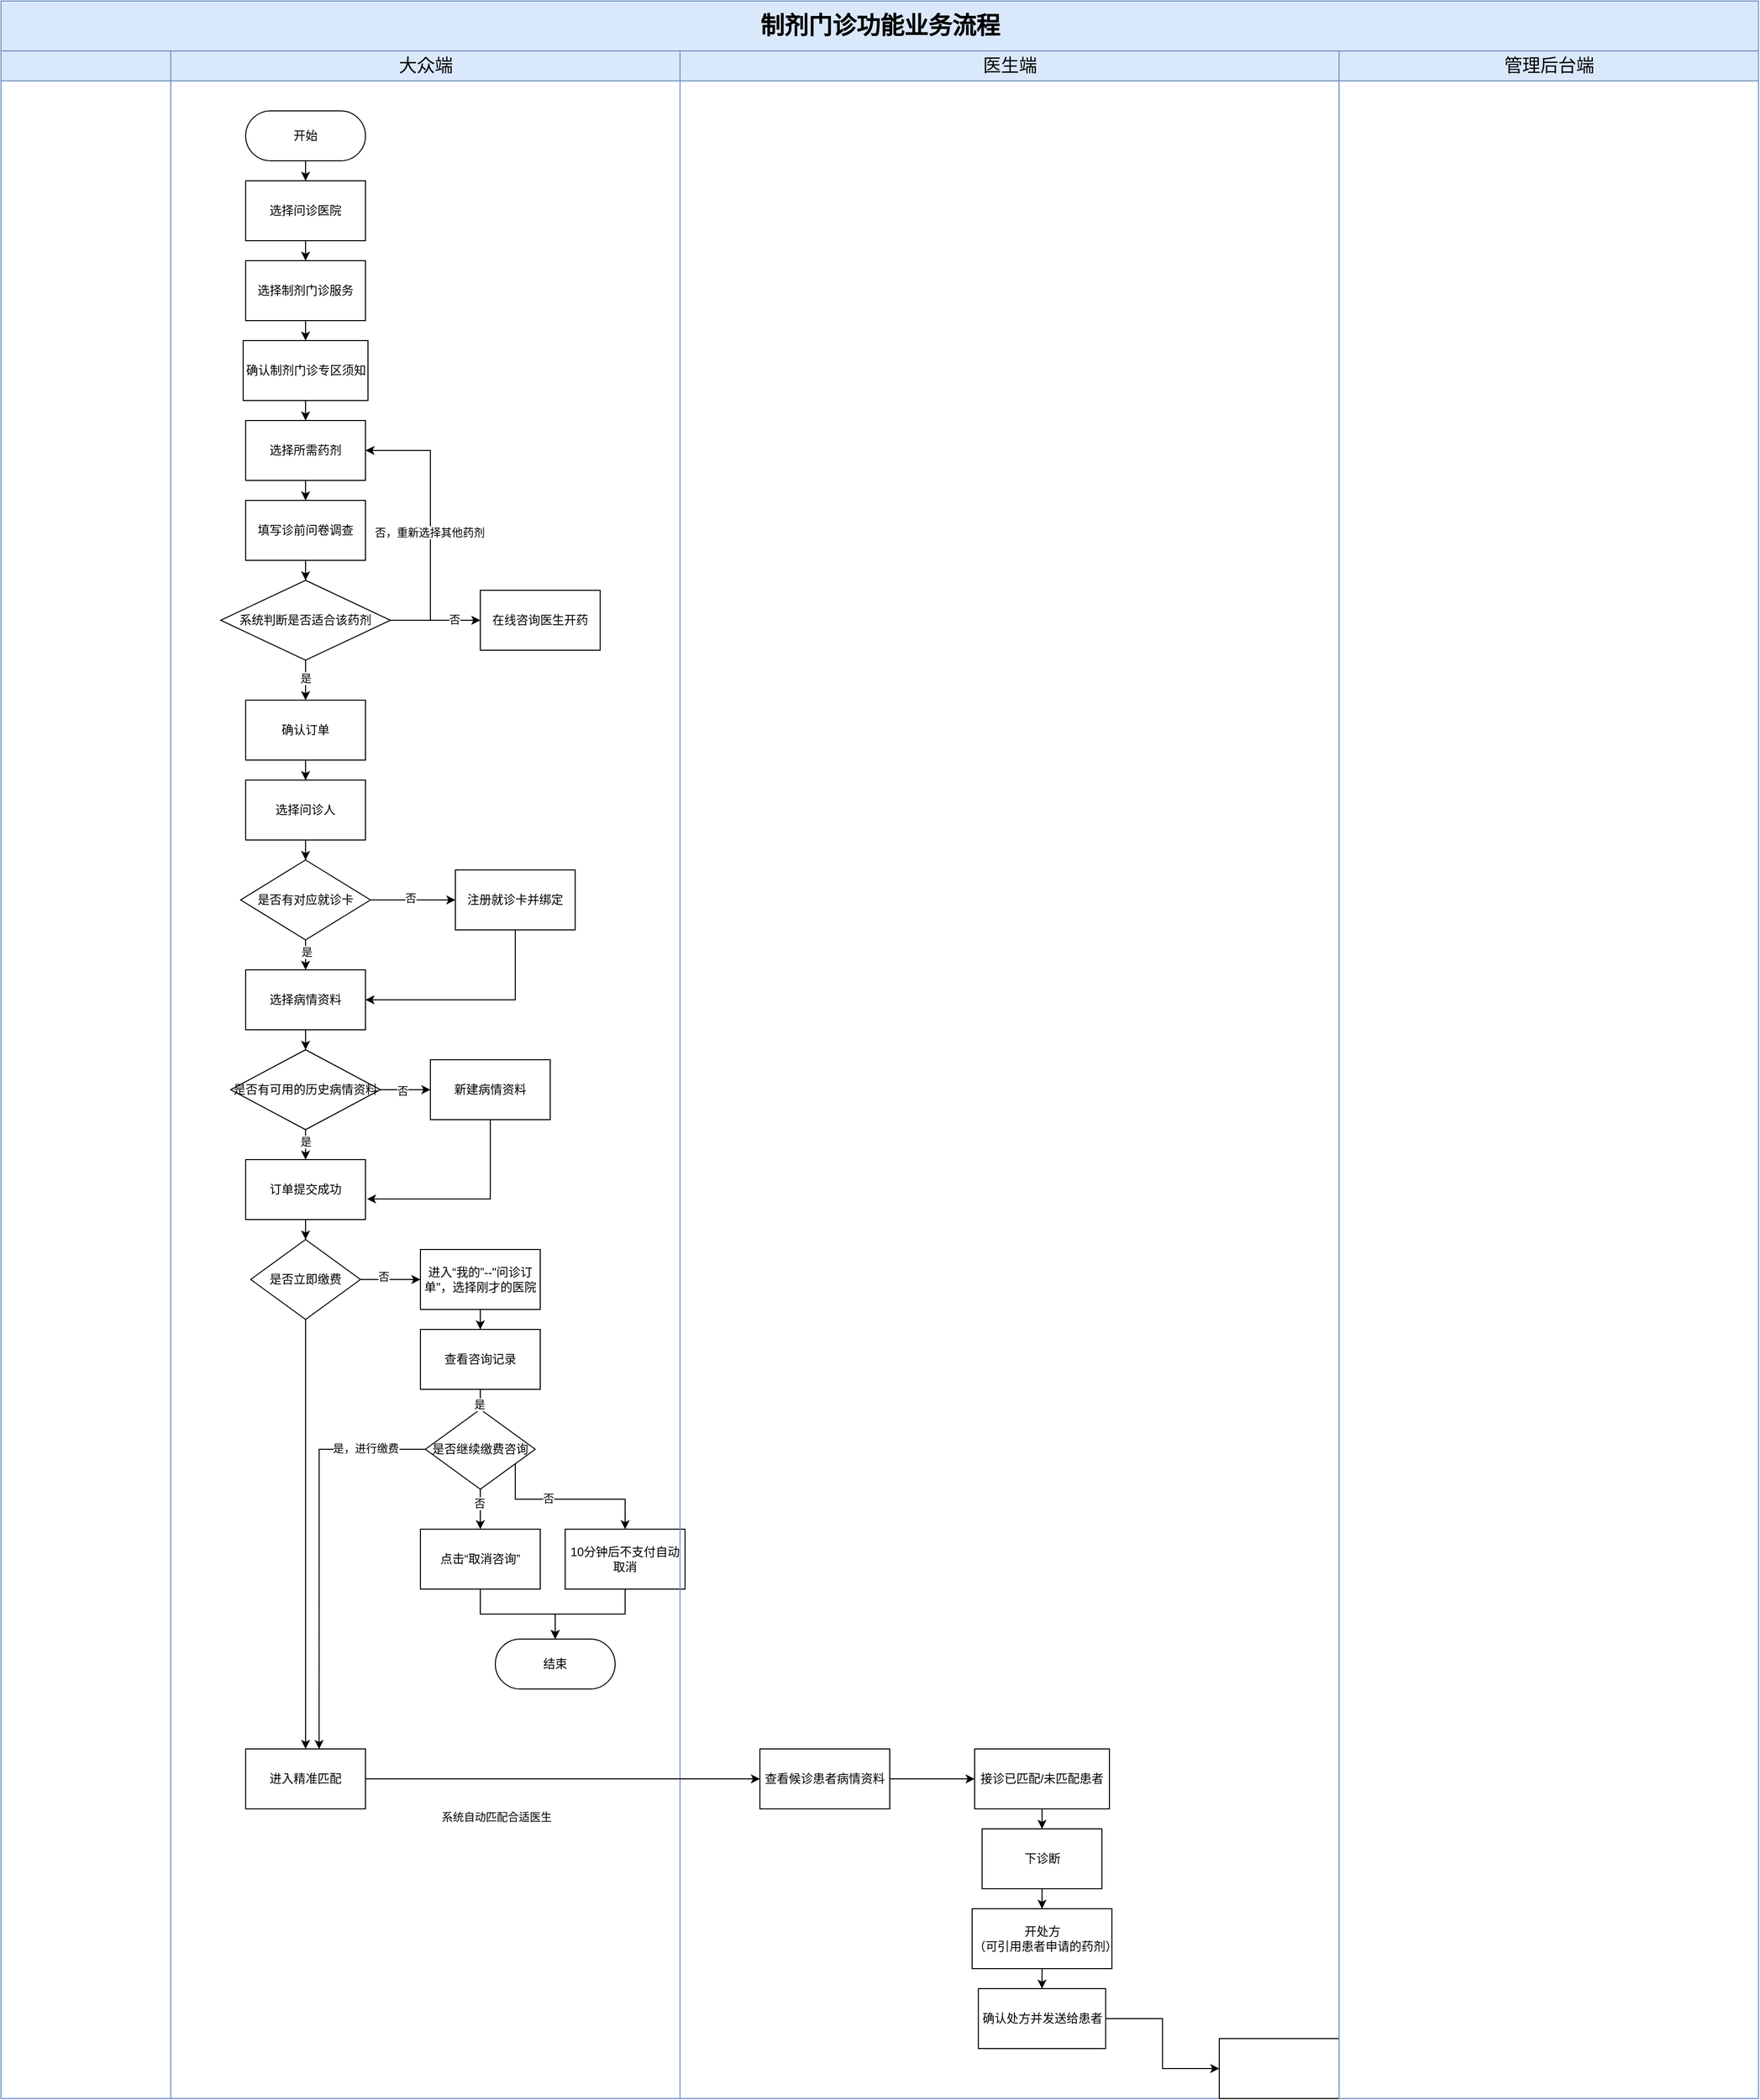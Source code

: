 <mxfile version="27.1.3">
  <diagram name="Page-1" id="74e2e168-ea6b-b213-b513-2b3c1d86103e">
    <mxGraphModel dx="837" dy="417" grid="1" gridSize="10" guides="1" tooltips="1" connect="1" arrows="1" fold="1" page="1" pageScale="1" pageWidth="1100" pageHeight="850" background="none" math="0" shadow="0">
      <root>
        <mxCell id="0" />
        <mxCell id="1" parent="0" />
        <mxCell id="77e6c97f196da883-1" value="&lt;p class=&quot;MsoNormal&quot;&gt;&lt;span style=&quot;font-family: 宋体;&quot;&gt;&lt;font style=&quot;font-size: 24px;&quot;&gt;制剂门诊功能业务流程&lt;/font&gt;&lt;/span&gt;&lt;/p&gt;" style="swimlane;html=1;childLayout=stackLayout;startSize=50;rounded=0;shadow=0;labelBackgroundColor=none;strokeWidth=1;fontFamily=Verdana;fontSize=8;align=center;fillColor=#dae8fc;strokeColor=#6c8ebf;" parent="1" vertex="1">
          <mxGeometry x="210" y="70" width="1760" height="2100" as="geometry">
            <mxRectangle x="80" y="70" width="280" height="60" as="alternateBounds" />
          </mxGeometry>
        </mxCell>
        <mxCell id="Vj2CczaLzuFjUElGhAKb-7" style="swimlane;html=1;startSize=30;fillColor=#dae8fc;strokeColor=#6c8ebf;align=center;" vertex="1" parent="77e6c97f196da883-1">
          <mxGeometry y="50" width="170" height="2050" as="geometry" />
        </mxCell>
        <mxCell id="77e6c97f196da883-6" value="&lt;font style=&quot;font-size: 18px; font-weight: normal;&quot;&gt;大众端&lt;/font&gt;" style="swimlane;html=1;startSize=30;fillColor=#dae8fc;strokeColor=#6c8ebf;align=center;" parent="77e6c97f196da883-1" vertex="1">
          <mxGeometry x="170" y="50" width="510" height="2050" as="geometry" />
        </mxCell>
        <mxCell id="fR7NPAVBZMRlf3rJHc6e-7" value="" style="edgeStyle=orthogonalEdgeStyle;rounded=0;orthogonalLoop=1;jettySize=auto;html=1;" parent="77e6c97f196da883-6" source="fR7NPAVBZMRlf3rJHc6e-5" target="fR7NPAVBZMRlf3rJHc6e-6" edge="1">
          <mxGeometry relative="1" as="geometry" />
        </mxCell>
        <mxCell id="fR7NPAVBZMRlf3rJHc6e-5" value="开始" style="rounded=1;whiteSpace=wrap;html=1;arcSize=50;" parent="77e6c97f196da883-6" vertex="1">
          <mxGeometry x="75" y="60" width="120" height="50" as="geometry" />
        </mxCell>
        <mxCell id="fR7NPAVBZMRlf3rJHc6e-9" value="" style="edgeStyle=orthogonalEdgeStyle;rounded=0;orthogonalLoop=1;jettySize=auto;html=1;" parent="77e6c97f196da883-6" source="fR7NPAVBZMRlf3rJHc6e-6" target="fR7NPAVBZMRlf3rJHc6e-8" edge="1">
          <mxGeometry relative="1" as="geometry" />
        </mxCell>
        <mxCell id="fR7NPAVBZMRlf3rJHc6e-6" value="选择问诊医院" style="rounded=0;whiteSpace=wrap;html=1;" parent="77e6c97f196da883-6" vertex="1">
          <mxGeometry x="75" y="130" width="120" height="60" as="geometry" />
        </mxCell>
        <mxCell id="fR7NPAVBZMRlf3rJHc6e-11" value="" style="edgeStyle=orthogonalEdgeStyle;rounded=0;orthogonalLoop=1;jettySize=auto;html=1;" parent="77e6c97f196da883-6" source="fR7NPAVBZMRlf3rJHc6e-8" target="fR7NPAVBZMRlf3rJHc6e-10" edge="1">
          <mxGeometry relative="1" as="geometry" />
        </mxCell>
        <mxCell id="fR7NPAVBZMRlf3rJHc6e-8" value="选择制剂门诊服务" style="whiteSpace=wrap;html=1;rounded=0;" parent="77e6c97f196da883-6" vertex="1">
          <mxGeometry x="75" y="210" width="120" height="60" as="geometry" />
        </mxCell>
        <mxCell id="fR7NPAVBZMRlf3rJHc6e-13" value="" style="edgeStyle=orthogonalEdgeStyle;rounded=0;orthogonalLoop=1;jettySize=auto;html=1;" parent="77e6c97f196da883-6" source="fR7NPAVBZMRlf3rJHc6e-10" target="fR7NPAVBZMRlf3rJHc6e-12" edge="1">
          <mxGeometry relative="1" as="geometry" />
        </mxCell>
        <mxCell id="fR7NPAVBZMRlf3rJHc6e-10" value="确认制剂门诊专区须知" style="whiteSpace=wrap;html=1;rounded=0;" parent="77e6c97f196da883-6" vertex="1">
          <mxGeometry x="72.5" y="290" width="125" height="60" as="geometry" />
        </mxCell>
        <mxCell id="fR7NPAVBZMRlf3rJHc6e-15" value="" style="edgeStyle=orthogonalEdgeStyle;rounded=0;orthogonalLoop=1;jettySize=auto;html=1;" parent="77e6c97f196da883-6" source="fR7NPAVBZMRlf3rJHc6e-12" target="fR7NPAVBZMRlf3rJHc6e-14" edge="1">
          <mxGeometry relative="1" as="geometry" />
        </mxCell>
        <mxCell id="fR7NPAVBZMRlf3rJHc6e-12" value="选择所需药剂" style="whiteSpace=wrap;html=1;rounded=0;" parent="77e6c97f196da883-6" vertex="1">
          <mxGeometry x="75" y="370" width="120" height="60" as="geometry" />
        </mxCell>
        <mxCell id="fR7NPAVBZMRlf3rJHc6e-17" value="" style="edgeStyle=orthogonalEdgeStyle;rounded=0;orthogonalLoop=1;jettySize=auto;html=1;" parent="77e6c97f196da883-6" source="fR7NPAVBZMRlf3rJHc6e-14" target="fR7NPAVBZMRlf3rJHc6e-16" edge="1">
          <mxGeometry relative="1" as="geometry" />
        </mxCell>
        <mxCell id="fR7NPAVBZMRlf3rJHc6e-14" value="填写诊前问卷调查" style="whiteSpace=wrap;html=1;rounded=0;" parent="77e6c97f196da883-6" vertex="1">
          <mxGeometry x="75" y="450" width="120" height="60" as="geometry" />
        </mxCell>
        <mxCell id="fR7NPAVBZMRlf3rJHc6e-19" value="" style="edgeStyle=orthogonalEdgeStyle;rounded=0;orthogonalLoop=1;jettySize=auto;html=1;" parent="77e6c97f196da883-6" source="fR7NPAVBZMRlf3rJHc6e-16" target="fR7NPAVBZMRlf3rJHc6e-18" edge="1">
          <mxGeometry relative="1" as="geometry" />
        </mxCell>
        <mxCell id="fR7NPAVBZMRlf3rJHc6e-20" value="是" style="edgeLabel;html=1;align=center;verticalAlign=middle;resizable=0;points=[];" parent="fR7NPAVBZMRlf3rJHc6e-19" vertex="1" connectable="0">
          <mxGeometry x="-0.12" relative="1" as="geometry">
            <mxPoint as="offset" />
          </mxGeometry>
        </mxCell>
        <mxCell id="fR7NPAVBZMRlf3rJHc6e-22" value="" style="edgeStyle=orthogonalEdgeStyle;rounded=0;orthogonalLoop=1;jettySize=auto;html=1;entryX=0;entryY=0.5;entryDx=0;entryDy=0;" parent="77e6c97f196da883-6" source="fR7NPAVBZMRlf3rJHc6e-16" target="fR7NPAVBZMRlf3rJHc6e-21" edge="1">
          <mxGeometry relative="1" as="geometry">
            <Array as="points">
              <mxPoint x="280" y="570" />
              <mxPoint x="280" y="570" />
            </Array>
          </mxGeometry>
        </mxCell>
        <mxCell id="fR7NPAVBZMRlf3rJHc6e-25" value="否" style="edgeLabel;html=1;align=center;verticalAlign=middle;resizable=0;points=[];" parent="fR7NPAVBZMRlf3rJHc6e-22" vertex="1" connectable="0">
          <mxGeometry x="0.409" y="1" relative="1" as="geometry">
            <mxPoint as="offset" />
          </mxGeometry>
        </mxCell>
        <mxCell id="fR7NPAVBZMRlf3rJHc6e-16" value="系统判断是否适合该药剂" style="rhombus;whiteSpace=wrap;html=1;rounded=0;" parent="77e6c97f196da883-6" vertex="1">
          <mxGeometry x="50" y="530" width="170" height="80" as="geometry" />
        </mxCell>
        <mxCell id="fR7NPAVBZMRlf3rJHc6e-27" value="" style="edgeStyle=orthogonalEdgeStyle;rounded=0;orthogonalLoop=1;jettySize=auto;html=1;" parent="77e6c97f196da883-6" source="fR7NPAVBZMRlf3rJHc6e-18" target="fR7NPAVBZMRlf3rJHc6e-26" edge="1">
          <mxGeometry relative="1" as="geometry" />
        </mxCell>
        <mxCell id="fR7NPAVBZMRlf3rJHc6e-18" value="确认订单" style="whiteSpace=wrap;html=1;rounded=0;" parent="77e6c97f196da883-6" vertex="1">
          <mxGeometry x="75" y="650" width="120" height="60" as="geometry" />
        </mxCell>
        <mxCell id="fR7NPAVBZMRlf3rJHc6e-21" value="在线咨询医生开药" style="whiteSpace=wrap;html=1;rounded=0;" parent="77e6c97f196da883-6" vertex="1">
          <mxGeometry x="310" y="540" width="120" height="60" as="geometry" />
        </mxCell>
        <mxCell id="fR7NPAVBZMRlf3rJHc6e-23" value="" style="endArrow=classic;html=1;rounded=0;exitX=1;exitY=0.5;exitDx=0;exitDy=0;entryX=1;entryY=0.5;entryDx=0;entryDy=0;endFill=1;" parent="77e6c97f196da883-6" source="fR7NPAVBZMRlf3rJHc6e-16" target="fR7NPAVBZMRlf3rJHc6e-12" edge="1">
          <mxGeometry width="50" height="50" relative="1" as="geometry">
            <mxPoint x="400" y="650" as="sourcePoint" />
            <mxPoint x="450" y="600" as="targetPoint" />
            <Array as="points">
              <mxPoint x="260" y="570" />
              <mxPoint x="260" y="400" />
            </Array>
          </mxGeometry>
        </mxCell>
        <mxCell id="fR7NPAVBZMRlf3rJHc6e-24" value="否，重新选择其他药剂" style="edgeLabel;html=1;align=center;verticalAlign=middle;resizable=0;points=[];" parent="fR7NPAVBZMRlf3rJHc6e-23" vertex="1" connectable="0">
          <mxGeometry x="-0.066" y="1" relative="1" as="geometry">
            <mxPoint as="offset" />
          </mxGeometry>
        </mxCell>
        <mxCell id="fR7NPAVBZMRlf3rJHc6e-32" value="" style="edgeStyle=orthogonalEdgeStyle;rounded=0;orthogonalLoop=1;jettySize=auto;html=1;" parent="77e6c97f196da883-6" source="fR7NPAVBZMRlf3rJHc6e-26" target="fR7NPAVBZMRlf3rJHc6e-31" edge="1">
          <mxGeometry relative="1" as="geometry" />
        </mxCell>
        <mxCell id="fR7NPAVBZMRlf3rJHc6e-26" value="选择问诊人" style="whiteSpace=wrap;html=1;rounded=0;" parent="77e6c97f196da883-6" vertex="1">
          <mxGeometry x="75" y="730" width="120" height="60" as="geometry" />
        </mxCell>
        <mxCell id="fR7NPAVBZMRlf3rJHc6e-34" value="" style="edgeStyle=orthogonalEdgeStyle;rounded=0;orthogonalLoop=1;jettySize=auto;html=1;" parent="77e6c97f196da883-6" source="fR7NPAVBZMRlf3rJHc6e-31" target="fR7NPAVBZMRlf3rJHc6e-33" edge="1">
          <mxGeometry relative="1" as="geometry" />
        </mxCell>
        <mxCell id="fR7NPAVBZMRlf3rJHc6e-42" value="是" style="edgeLabel;html=1;align=center;verticalAlign=middle;resizable=0;points=[];" parent="fR7NPAVBZMRlf3rJHc6e-34" vertex="1" connectable="0">
          <mxGeometry x="-0.538" y="1" relative="1" as="geometry">
            <mxPoint as="offset" />
          </mxGeometry>
        </mxCell>
        <mxCell id="fR7NPAVBZMRlf3rJHc6e-38" value="" style="edgeStyle=orthogonalEdgeStyle;rounded=0;orthogonalLoop=1;jettySize=auto;html=1;" parent="77e6c97f196da883-6" source="fR7NPAVBZMRlf3rJHc6e-31" target="fR7NPAVBZMRlf3rJHc6e-37" edge="1">
          <mxGeometry relative="1" as="geometry" />
        </mxCell>
        <mxCell id="fR7NPAVBZMRlf3rJHc6e-41" value="否" style="edgeLabel;html=1;align=center;verticalAlign=middle;resizable=0;points=[];" parent="fR7NPAVBZMRlf3rJHc6e-38" vertex="1" connectable="0">
          <mxGeometry x="-0.06" y="2" relative="1" as="geometry">
            <mxPoint as="offset" />
          </mxGeometry>
        </mxCell>
        <mxCell id="fR7NPAVBZMRlf3rJHc6e-31" value="是否有对应就诊卡" style="rhombus;whiteSpace=wrap;html=1;rounded=0;" parent="77e6c97f196da883-6" vertex="1">
          <mxGeometry x="70" y="810" width="130" height="80" as="geometry" />
        </mxCell>
        <mxCell id="fR7NPAVBZMRlf3rJHc6e-46" value="" style="edgeStyle=orthogonalEdgeStyle;rounded=0;orthogonalLoop=1;jettySize=auto;html=1;" parent="77e6c97f196da883-6" source="fR7NPAVBZMRlf3rJHc6e-33" target="fR7NPAVBZMRlf3rJHc6e-45" edge="1">
          <mxGeometry relative="1" as="geometry" />
        </mxCell>
        <mxCell id="fR7NPAVBZMRlf3rJHc6e-33" value="选择病情资料" style="whiteSpace=wrap;html=1;rounded=0;" parent="77e6c97f196da883-6" vertex="1">
          <mxGeometry x="75" y="920" width="120" height="60" as="geometry" />
        </mxCell>
        <mxCell id="fR7NPAVBZMRlf3rJHc6e-40" value="" style="edgeStyle=orthogonalEdgeStyle;rounded=0;orthogonalLoop=1;jettySize=auto;html=1;entryX=1;entryY=0.5;entryDx=0;entryDy=0;exitX=0.5;exitY=1;exitDx=0;exitDy=0;" parent="77e6c97f196da883-6" source="fR7NPAVBZMRlf3rJHc6e-37" target="fR7NPAVBZMRlf3rJHc6e-33" edge="1">
          <mxGeometry relative="1" as="geometry">
            <mxPoint x="330" y="910" as="sourcePoint" />
            <mxPoint x="222.5" y="960" as="targetPoint" />
            <Array as="points">
              <mxPoint x="345" y="950" />
            </Array>
          </mxGeometry>
        </mxCell>
        <mxCell id="fR7NPAVBZMRlf3rJHc6e-37" value="注册就诊卡并绑定" style="whiteSpace=wrap;html=1;rounded=0;" parent="77e6c97f196da883-6" vertex="1">
          <mxGeometry x="285" y="820" width="120" height="60" as="geometry" />
        </mxCell>
        <mxCell id="fR7NPAVBZMRlf3rJHc6e-48" value="" style="edgeStyle=orthogonalEdgeStyle;rounded=0;orthogonalLoop=1;jettySize=auto;html=1;" parent="77e6c97f196da883-6" source="fR7NPAVBZMRlf3rJHc6e-45" target="fR7NPAVBZMRlf3rJHc6e-47" edge="1">
          <mxGeometry relative="1" as="geometry" />
        </mxCell>
        <mxCell id="fR7NPAVBZMRlf3rJHc6e-49" value="是" style="edgeLabel;html=1;align=center;verticalAlign=middle;resizable=0;points=[];" parent="fR7NPAVBZMRlf3rJHc6e-48" vertex="1" connectable="0">
          <mxGeometry x="-0.546" relative="1" as="geometry">
            <mxPoint as="offset" />
          </mxGeometry>
        </mxCell>
        <mxCell id="fR7NPAVBZMRlf3rJHc6e-51" value="" style="edgeStyle=orthogonalEdgeStyle;rounded=0;orthogonalLoop=1;jettySize=auto;html=1;" parent="77e6c97f196da883-6" source="fR7NPAVBZMRlf3rJHc6e-45" target="fR7NPAVBZMRlf3rJHc6e-50" edge="1">
          <mxGeometry relative="1" as="geometry" />
        </mxCell>
        <mxCell id="fR7NPAVBZMRlf3rJHc6e-88" value="否" style="edgeLabel;html=1;align=center;verticalAlign=middle;resizable=0;points=[];" parent="fR7NPAVBZMRlf3rJHc6e-51" vertex="1" connectable="0">
          <mxGeometry x="-0.14" y="-1" relative="1" as="geometry">
            <mxPoint as="offset" />
          </mxGeometry>
        </mxCell>
        <mxCell id="fR7NPAVBZMRlf3rJHc6e-45" value="是否有可用的历史病情资料" style="rhombus;whiteSpace=wrap;html=1;rounded=0;" parent="77e6c97f196da883-6" vertex="1">
          <mxGeometry x="60" y="1000" width="150" height="80" as="geometry" />
        </mxCell>
        <mxCell id="fR7NPAVBZMRlf3rJHc6e-90" value="" style="edgeStyle=orthogonalEdgeStyle;rounded=0;orthogonalLoop=1;jettySize=auto;html=1;" parent="77e6c97f196da883-6" source="fR7NPAVBZMRlf3rJHc6e-47" target="fR7NPAVBZMRlf3rJHc6e-89" edge="1">
          <mxGeometry relative="1" as="geometry" />
        </mxCell>
        <mxCell id="fR7NPAVBZMRlf3rJHc6e-47" value="订单提交成功" style="whiteSpace=wrap;html=1;rounded=0;" parent="77e6c97f196da883-6" vertex="1">
          <mxGeometry x="75" y="1110" width="120" height="60" as="geometry" />
        </mxCell>
        <mxCell id="fR7NPAVBZMRlf3rJHc6e-87" value="" style="edgeStyle=orthogonalEdgeStyle;rounded=0;orthogonalLoop=1;jettySize=auto;html=1;entryX=1.013;entryY=0.657;entryDx=0;entryDy=0;entryPerimeter=0;" parent="77e6c97f196da883-6" source="fR7NPAVBZMRlf3rJHc6e-50" target="fR7NPAVBZMRlf3rJHc6e-47" edge="1">
          <mxGeometry relative="1" as="geometry">
            <mxPoint x="320" y="1180" as="targetPoint" />
            <Array as="points">
              <mxPoint x="320" y="1149" />
            </Array>
          </mxGeometry>
        </mxCell>
        <mxCell id="fR7NPAVBZMRlf3rJHc6e-50" value="新建病情资料" style="whiteSpace=wrap;html=1;rounded=0;" parent="77e6c97f196da883-6" vertex="1">
          <mxGeometry x="260" y="1010" width="120" height="60" as="geometry" />
        </mxCell>
        <mxCell id="fR7NPAVBZMRlf3rJHc6e-98" value="" style="edgeStyle=orthogonalEdgeStyle;rounded=0;orthogonalLoop=1;jettySize=auto;html=1;" parent="77e6c97f196da883-6" source="fR7NPAVBZMRlf3rJHc6e-89" target="fR7NPAVBZMRlf3rJHc6e-97" edge="1">
          <mxGeometry relative="1" as="geometry" />
        </mxCell>
        <mxCell id="fR7NPAVBZMRlf3rJHc6e-99" value="否" style="edgeLabel;html=1;align=center;verticalAlign=middle;resizable=0;points=[];" parent="fR7NPAVBZMRlf3rJHc6e-98" vertex="1" connectable="0">
          <mxGeometry x="-0.13" y="3" relative="1" as="geometry">
            <mxPoint x="-3" as="offset" />
          </mxGeometry>
        </mxCell>
        <mxCell id="fR7NPAVBZMRlf3rJHc6e-89" value="是否立即缴费" style="rhombus;whiteSpace=wrap;html=1;rounded=0;" parent="77e6c97f196da883-6" vertex="1">
          <mxGeometry x="80" y="1190" width="110" height="80" as="geometry" />
        </mxCell>
        <mxCell id="fR7NPAVBZMRlf3rJHc6e-101" value="" style="edgeStyle=orthogonalEdgeStyle;rounded=0;orthogonalLoop=1;jettySize=auto;html=1;" parent="77e6c97f196da883-6" source="fR7NPAVBZMRlf3rJHc6e-97" target="fR7NPAVBZMRlf3rJHc6e-100" edge="1">
          <mxGeometry relative="1" as="geometry" />
        </mxCell>
        <mxCell id="fR7NPAVBZMRlf3rJHc6e-97" value="进入“我的”--&quot;问诊订单&quot;，选择刚才的医院" style="whiteSpace=wrap;html=1;rounded=0;" parent="77e6c97f196da883-6" vertex="1">
          <mxGeometry x="250" y="1200" width="120" height="60" as="geometry" />
        </mxCell>
        <mxCell id="fR7NPAVBZMRlf3rJHc6e-103" value="" style="edgeStyle=orthogonalEdgeStyle;rounded=0;orthogonalLoop=1;jettySize=auto;html=1;" parent="77e6c97f196da883-6" source="fR7NPAVBZMRlf3rJHc6e-100" target="fR7NPAVBZMRlf3rJHc6e-102" edge="1">
          <mxGeometry relative="1" as="geometry" />
        </mxCell>
        <mxCell id="fR7NPAVBZMRlf3rJHc6e-100" value="查看咨询记录" style="whiteSpace=wrap;html=1;rounded=0;" parent="77e6c97f196da883-6" vertex="1">
          <mxGeometry x="250" y="1280" width="120" height="60" as="geometry" />
        </mxCell>
        <mxCell id="fR7NPAVBZMRlf3rJHc6e-108" value="" style="edgeStyle=orthogonalEdgeStyle;rounded=0;orthogonalLoop=1;jettySize=auto;html=1;" parent="77e6c97f196da883-6" source="fR7NPAVBZMRlf3rJHc6e-102" target="fR7NPAVBZMRlf3rJHc6e-107" edge="1">
          <mxGeometry relative="1" as="geometry" />
        </mxCell>
        <mxCell id="fR7NPAVBZMRlf3rJHc6e-109" value="否" style="edgeLabel;html=1;align=center;verticalAlign=middle;resizable=0;points=[];" parent="fR7NPAVBZMRlf3rJHc6e-108" vertex="1" connectable="0">
          <mxGeometry x="-0.333" y="-1" relative="1" as="geometry">
            <mxPoint as="offset" />
          </mxGeometry>
        </mxCell>
        <mxCell id="fR7NPAVBZMRlf3rJHc6e-115" value="" style="edgeStyle=orthogonalEdgeStyle;rounded=0;orthogonalLoop=1;jettySize=auto;html=1;entryX=0.5;entryY=0;entryDx=0;entryDy=0;" parent="77e6c97f196da883-6" source="fR7NPAVBZMRlf3rJHc6e-102" target="fR7NPAVBZMRlf3rJHc6e-113" edge="1">
          <mxGeometry relative="1" as="geometry">
            <mxPoint x="455" y="1460" as="targetPoint" />
            <Array as="points">
              <mxPoint x="345" y="1450" />
              <mxPoint x="455" y="1450" />
            </Array>
          </mxGeometry>
        </mxCell>
        <mxCell id="fR7NPAVBZMRlf3rJHc6e-116" value="否" style="edgeLabel;html=1;align=center;verticalAlign=middle;resizable=0;points=[];" parent="fR7NPAVBZMRlf3rJHc6e-115" vertex="1" connectable="0">
          <mxGeometry x="-0.221" y="1" relative="1" as="geometry">
            <mxPoint as="offset" />
          </mxGeometry>
        </mxCell>
        <mxCell id="fR7NPAVBZMRlf3rJHc6e-102" value="是否继续缴费咨询" style="rhombus;whiteSpace=wrap;html=1;rounded=0;" parent="77e6c97f196da883-6" vertex="1">
          <mxGeometry x="255" y="1360" width="110" height="80" as="geometry" />
        </mxCell>
        <mxCell id="fR7NPAVBZMRlf3rJHc6e-111" value="" style="edgeStyle=orthogonalEdgeStyle;rounded=0;orthogonalLoop=1;jettySize=auto;html=1;entryX=0.5;entryY=0;entryDx=0;entryDy=0;" parent="77e6c97f196da883-6" source="fR7NPAVBZMRlf3rJHc6e-107" target="fR7NPAVBZMRlf3rJHc6e-112" edge="1">
          <mxGeometry relative="1" as="geometry">
            <mxPoint x="310" y="1560" as="targetPoint" />
          </mxGeometry>
        </mxCell>
        <mxCell id="fR7NPAVBZMRlf3rJHc6e-107" value="点击“取消咨询”" style="whiteSpace=wrap;html=1;rounded=0;" parent="77e6c97f196da883-6" vertex="1">
          <mxGeometry x="250" y="1480" width="120" height="60" as="geometry" />
        </mxCell>
        <mxCell id="fR7NPAVBZMRlf3rJHc6e-112" value="结束" style="rounded=1;whiteSpace=wrap;html=1;arcSize=50;" parent="77e6c97f196da883-6" vertex="1">
          <mxGeometry x="325" y="1590" width="120" height="50" as="geometry" />
        </mxCell>
        <mxCell id="fR7NPAVBZMRlf3rJHc6e-118" value="" style="edgeStyle=orthogonalEdgeStyle;rounded=0;orthogonalLoop=1;jettySize=auto;html=1;" parent="77e6c97f196da883-6" source="fR7NPAVBZMRlf3rJHc6e-113" target="fR7NPAVBZMRlf3rJHc6e-112" edge="1">
          <mxGeometry relative="1" as="geometry" />
        </mxCell>
        <mxCell id="fR7NPAVBZMRlf3rJHc6e-113" value="10分钟后不支付自动取消" style="rounded=0;whiteSpace=wrap;html=1;" parent="77e6c97f196da883-6" vertex="1">
          <mxGeometry x="395" y="1480" width="120" height="60" as="geometry" />
        </mxCell>
        <mxCell id="fR7NPAVBZMRlf3rJHc6e-91" value="&lt;font style=&quot;vertical-align: inherit;&quot;&gt;&lt;font style=&quot;vertical-align: inherit;&quot;&gt;进入精准匹配&lt;/font&gt;&lt;/font&gt;" style="whiteSpace=wrap;html=1;rounded=0;fillColor=none;strokeColor=#000000;" parent="77e6c97f196da883-6" vertex="1">
          <mxGeometry x="75" y="1700" width="120" height="60" as="geometry" />
        </mxCell>
        <mxCell id="fR7NPAVBZMRlf3rJHc6e-92" value="" style="edgeStyle=orthogonalEdgeStyle;rounded=0;orthogonalLoop=1;jettySize=auto;html=1;" parent="77e6c97f196da883-6" source="fR7NPAVBZMRlf3rJHc6e-89" target="fR7NPAVBZMRlf3rJHc6e-91" edge="1">
          <mxGeometry relative="1" as="geometry" />
        </mxCell>
        <mxCell id="fR7NPAVBZMRlf3rJHc6e-93" value="&lt;font style=&quot;vertical-align: inherit;&quot;&gt;&lt;font style=&quot;vertical-align: inherit;&quot;&gt;是&lt;/font&gt;&lt;/font&gt;" style="edgeLabel;html=1;align=center;verticalAlign=middle;resizable=0;points=[];" parent="fR7NPAVBZMRlf3rJHc6e-92" vertex="1" connectable="0">
          <mxGeometry x="-0.048" y="-1" relative="1" as="geometry">
            <mxPoint x="175" y="-120" as="offset" />
          </mxGeometry>
        </mxCell>
        <mxCell id="fR7NPAVBZMRlf3rJHc6e-105" value="" style="edgeStyle=orthogonalEdgeStyle;rounded=0;orthogonalLoop=1;jettySize=auto;html=1;entryX=0.613;entryY=0.002;entryDx=0;entryDy=0;entryPerimeter=0;" parent="77e6c97f196da883-6" source="fR7NPAVBZMRlf3rJHc6e-102" target="fR7NPAVBZMRlf3rJHc6e-91" edge="1">
          <mxGeometry relative="1" as="geometry">
            <mxPoint x="325" y="1520" as="targetPoint" />
          </mxGeometry>
        </mxCell>
        <mxCell id="fR7NPAVBZMRlf3rJHc6e-106" value="是，进行缴费" style="edgeLabel;html=1;align=center;verticalAlign=middle;resizable=0;points=[];" parent="fR7NPAVBZMRlf3rJHc6e-105" vertex="1" connectable="0">
          <mxGeometry x="-0.702" y="-1" relative="1" as="geometry">
            <mxPoint as="offset" />
          </mxGeometry>
        </mxCell>
        <mxCell id="77e6c97f196da883-7" value="&lt;font style=&quot;font-size: 18px; font-weight: normal;&quot;&gt;医生端&lt;/font&gt;" style="swimlane;html=1;startSize=30;fillColor=#dae8fc;strokeColor=#6c8ebf;align=center;" parent="77e6c97f196da883-1" vertex="1">
          <mxGeometry x="680" y="50" width="660" height="2050" as="geometry" />
        </mxCell>
        <mxCell id="Vj2CczaLzuFjUElGhAKb-10" value="" style="edgeStyle=orthogonalEdgeStyle;rounded=0;orthogonalLoop=1;jettySize=auto;html=1;" edge="1" parent="77e6c97f196da883-7" source="Vj2CczaLzuFjUElGhAKb-4" target="Vj2CczaLzuFjUElGhAKb-9">
          <mxGeometry relative="1" as="geometry" />
        </mxCell>
        <mxCell id="Vj2CczaLzuFjUElGhAKb-4" value="查看候诊患者病情资料" style="rounded=0;whiteSpace=wrap;html=1;" vertex="1" parent="77e6c97f196da883-7">
          <mxGeometry x="80" y="1700" width="130" height="60" as="geometry" />
        </mxCell>
        <mxCell id="Vj2CczaLzuFjUElGhAKb-12" value="" style="edgeStyle=orthogonalEdgeStyle;rounded=0;orthogonalLoop=1;jettySize=auto;html=1;" edge="1" parent="77e6c97f196da883-7" source="Vj2CczaLzuFjUElGhAKb-9" target="Vj2CczaLzuFjUElGhAKb-11">
          <mxGeometry relative="1" as="geometry" />
        </mxCell>
        <mxCell id="Vj2CczaLzuFjUElGhAKb-9" value="接诊已匹配/未匹配患者" style="whiteSpace=wrap;html=1;rounded=0;" vertex="1" parent="77e6c97f196da883-7">
          <mxGeometry x="295" y="1700" width="135" height="60" as="geometry" />
        </mxCell>
        <mxCell id="Vj2CczaLzuFjUElGhAKb-14" value="" style="edgeStyle=orthogonalEdgeStyle;rounded=0;orthogonalLoop=1;jettySize=auto;html=1;" edge="1" parent="77e6c97f196da883-7" source="Vj2CczaLzuFjUElGhAKb-11" target="Vj2CczaLzuFjUElGhAKb-13">
          <mxGeometry relative="1" as="geometry" />
        </mxCell>
        <mxCell id="Vj2CczaLzuFjUElGhAKb-11" value="下诊断" style="whiteSpace=wrap;html=1;rounded=0;" vertex="1" parent="77e6c97f196da883-7">
          <mxGeometry x="302.5" y="1780" width="120" height="60" as="geometry" />
        </mxCell>
        <mxCell id="Vj2CczaLzuFjUElGhAKb-16" value="" style="edgeStyle=orthogonalEdgeStyle;rounded=0;orthogonalLoop=1;jettySize=auto;html=1;" edge="1" parent="77e6c97f196da883-7" source="Vj2CczaLzuFjUElGhAKb-13" target="Vj2CczaLzuFjUElGhAKb-15">
          <mxGeometry relative="1" as="geometry" />
        </mxCell>
        <mxCell id="Vj2CczaLzuFjUElGhAKb-13" value="开处方&lt;div&gt;（可引用患者申请的药剂）&lt;/div&gt;" style="whiteSpace=wrap;html=1;rounded=0;" vertex="1" parent="77e6c97f196da883-7">
          <mxGeometry x="292.5" y="1860" width="140" height="60" as="geometry" />
        </mxCell>
        <mxCell id="Vj2CczaLzuFjUElGhAKb-15" value="确认处方并发送给患者" style="whiteSpace=wrap;html=1;rounded=0;" vertex="1" parent="77e6c97f196da883-7">
          <mxGeometry x="298.75" y="1940" width="127.5" height="60" as="geometry" />
        </mxCell>
        <mxCell id="Vj2CczaLzuFjUElGhAKb-21" value="" style="rounded=0;whiteSpace=wrap;html=1;" vertex="1" parent="77e6c97f196da883-7">
          <mxGeometry x="540" y="1990" width="120" height="60" as="geometry" />
        </mxCell>
        <mxCell id="Vj2CczaLzuFjUElGhAKb-20" value="" style="edgeStyle=orthogonalEdgeStyle;rounded=0;orthogonalLoop=1;jettySize=auto;html=1;entryX=0;entryY=0.5;entryDx=0;entryDy=0;" edge="1" parent="77e6c97f196da883-7" source="Vj2CczaLzuFjUElGhAKb-15" target="Vj2CczaLzuFjUElGhAKb-21">
          <mxGeometry relative="1" as="geometry">
            <mxPoint x="362.5" y="2080" as="targetPoint" />
          </mxGeometry>
        </mxCell>
        <mxCell id="Vj2CczaLzuFjUElGhAKb-1" value="&lt;font style=&quot;font-size: 18px; font-weight: normal;&quot;&gt;管理后台端&lt;/font&gt;" style="swimlane;html=1;startSize=30;fillColor=#dae8fc;strokeColor=#6c8ebf;align=center;" vertex="1" parent="77e6c97f196da883-1">
          <mxGeometry x="1340" y="50" width="420" height="2050" as="geometry" />
        </mxCell>
        <mxCell id="Vj2CczaLzuFjUElGhAKb-6" value="" style="edgeStyle=orthogonalEdgeStyle;rounded=0;orthogonalLoop=1;jettySize=auto;html=1;entryX=0;entryY=0.5;entryDx=0;entryDy=0;" edge="1" parent="77e6c97f196da883-1" source="fR7NPAVBZMRlf3rJHc6e-91" target="Vj2CczaLzuFjUElGhAKb-4">
          <mxGeometry relative="1" as="geometry">
            <mxPoint x="520" y="1280" as="targetPoint" />
          </mxGeometry>
        </mxCell>
        <mxCell id="Vj2CczaLzuFjUElGhAKb-8" value="系统自动匹配合适医生" style="edgeLabel;html=1;align=center;verticalAlign=middle;resizable=0;points=[];" vertex="1" connectable="0" parent="Vj2CczaLzuFjUElGhAKb-6">
          <mxGeometry x="-0.184" y="2" relative="1" as="geometry">
            <mxPoint x="-30" y="40" as="offset" />
          </mxGeometry>
        </mxCell>
      </root>
    </mxGraphModel>
  </diagram>
</mxfile>
